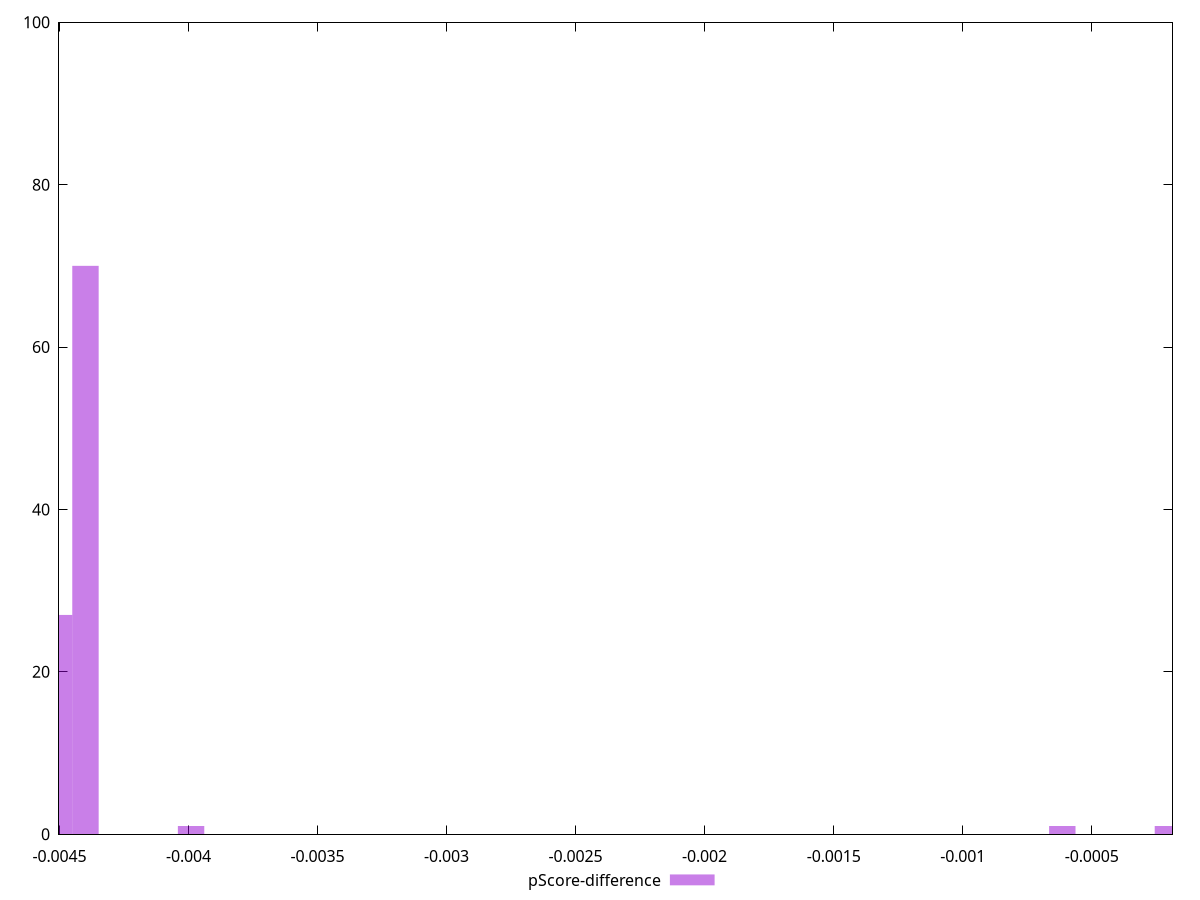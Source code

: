 reset

$pScoreDifference <<EOF
-0.004399255037069765 70
-0.004501563293745806 27
-0.0002046165133520821 1
-0.0006138495400562463 1
-0.003990022010365601 1
EOF

set key outside below
set boxwidth 0.00010230825667604105
set xrange [-0.004501804310517166:-0.00018684300333660087]
set yrange [0:100]
set trange [0:100]
set style fill transparent solid 0.5 noborder
set terminal svg size 640, 490 enhanced background rgb 'white'
set output "reports/report_00030_2021-02-24T20-42-31.540Z/cumulative-layout-shift/samples/astro/pScore-difference/histogram.svg"

plot $pScoreDifference title "pScore-difference" with boxes

reset
